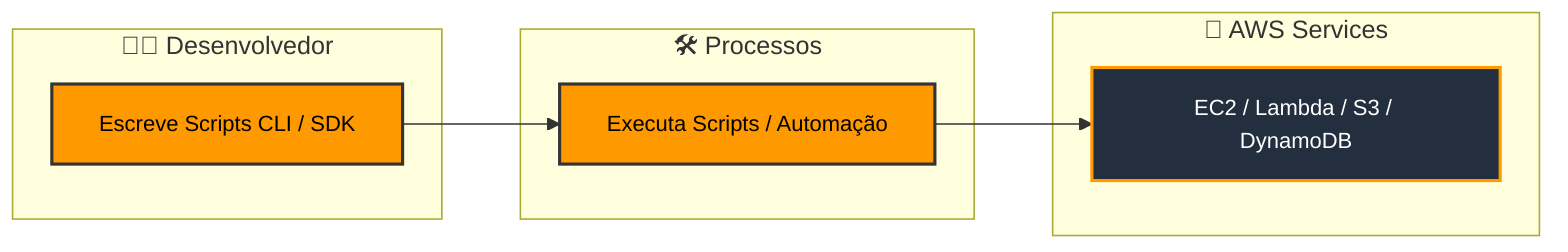 flowchart LR
    classDef awsNode fill:#232F3E,stroke:#F90,stroke-width:2px,color:#FFF,font-size:14px;
    classDef devNode fill:#FF9900,stroke:#333,stroke-width:2px,color:#000,font-size:14px;

    subgraph "👨‍💻 Desenvolvedor"
        A[Escreve Scripts CLI / SDK]:::devNode
    end

    subgraph "📡 AWS Services"
        B[EC2 / Lambda / S3 / DynamoDB]:::awsNode
    end

    subgraph "🛠 Processos"
        C[Executa Scripts / Automação]:::devNode
    end

    A --> C --> B